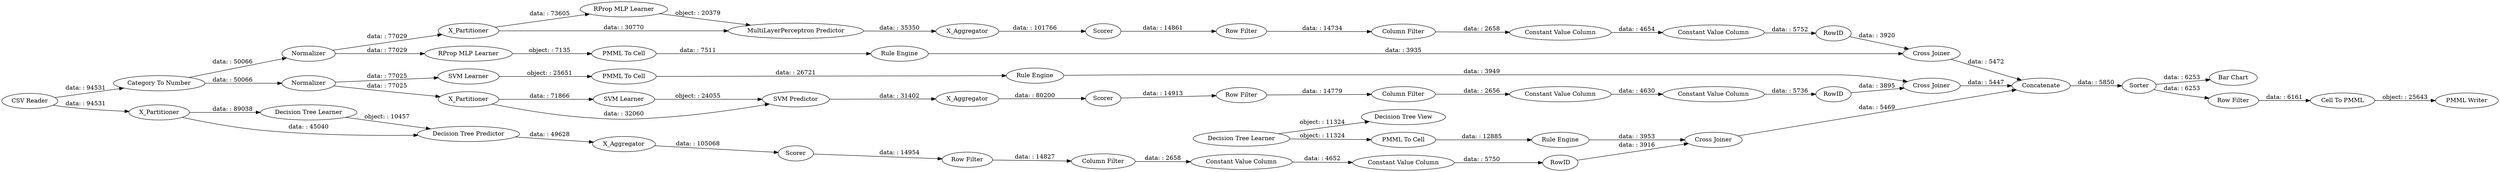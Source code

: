 digraph {
	"-4703904410671496246_2" [label=X_Partitioner]
	"69662837036291815_7" [label=X_Aggregator]
	"7532473806032728182_38" [label="Cross Joiner"]
	"-4703904410671496246_32" [label="Decision Tree Predictor"]
	"-1993269951901567562_34" [label="Rule Engine"]
	"-4703904410671496246_38" [label="Cross Joiner"]
	"4553754405035484272_60" [label=Concatenate]
	"4553754405035484272_54" [label="Cell To PMML"]
	"-2013238359106842030_292" [label="Constant Value Column"]
	"4159105557612667817_22" [label="PMML To Cell"]
	"4553754405035484272_61" [label="PMML Writer"]
	"4159105557612667817_34" [label="Rule Engine"]
	"-4703904410671496246_39" [label=Scorer]
	"4553754405035484272_52" [label=Sorter]
	"3466688714578810094_290" [label="Constant Value Column"]
	"4553754405035484272_59" [label="Bar Chart"]
	"-4703904410671496246_7" [label=X_Aggregator]
	"3466688714578810094_293" [label=RowID]
	"-2013238359106842030_294" [label="Column Filter"]
	"7532473806032728182_32" [label="MultiLayerPerceptron Predictor"]
	"-2013238359106842030_293" [label=RowID]
	"7532473806032728182_39" [label=Normalizer]
	"-2013238359106842030_290" [label="Constant Value Column"]
	"-6768143091113809524_34" [label="PMML To Cell"]
	"4553754405035484272_58" [label="Category To Number"]
	"4553754405035484272_65" [label="CSV Reader"]
	"3466688714578810094_294" [label="Column Filter"]
	"7532473806032728182_31" [label="RProp MLP Learner"]
	"-1993269951901567562_33" [label="Decision Tree Learner"]
	"3466688714578810094_292" [label="Constant Value Column"]
	"69662837036291815_39" [label="Cross Joiner"]
	"3466688714578810094_9" [label="Row Filter"]
	"7532473806032728182_40" [label=Scorer]
	"-2013238359106842030_9" [label="Row Filter"]
	"-1993269951901567562_35" [label="Decision Tree View"]
	"-7670673183056811043_294" [label="Column Filter"]
	"-7670673183056811043_290" [label="Constant Value Column"]
	"-4703904410671496246_31" [label="Decision Tree Learner"]
	"-7670673183056811043_293" [label=RowID]
	"69662837036291815_2" [label=X_Partitioner]
	"69662837036291815_31" [label="SVM Learner"]
	"69662837036291815_40" [label=Normalizer]
	"-6768143091113809524_35" [label="Rule Engine"]
	"69662837036291815_32" [label="SVM Predictor"]
	"-7670673183056811043_292" [label="Constant Value Column"]
	"-6768143091113809524_33" [label="SVM Learner"]
	"4159105557612667817_35" [label="RProp MLP Learner"]
	"4553754405035484272_53" [label="Row Filter"]
	"7532473806032728182_2" [label=X_Partitioner]
	"-7670673183056811043_9" [label="Row Filter"]
	"7532473806032728182_7" [label=X_Aggregator]
	"69662837036291815_41" [label=Scorer]
	"-1993269951901567562_28" [label="PMML To Cell"]
	"4159105557612667817_22" -> "4159105557612667817_34" [label="data: : 7511"]
	"4553754405035484272_58" -> "7532473806032728182_39" [label="data: : 50066"]
	"4553754405035484272_53" -> "4553754405035484272_54" [label="data: : 6161"]
	"-2013238359106842030_9" -> "-2013238359106842030_294" [label="data: : 14779"]
	"7532473806032728182_32" -> "7532473806032728182_7" [label="data: : 35350"]
	"-6768143091113809524_33" -> "-6768143091113809524_34" [label="object: : 25651"]
	"69662837036291815_2" -> "69662837036291815_31" [label="data: : 71866"]
	"69662837036291815_32" -> "69662837036291815_7" [label="data: : 31402"]
	"69662837036291815_41" -> "-2013238359106842030_9" [label="data: : 14913"]
	"69662837036291815_2" -> "69662837036291815_32" [label="data: : 32060"]
	"69662837036291815_40" -> "69662837036291815_2" [label="data: : 77025"]
	"3466688714578810094_293" -> "-4703904410671496246_38" [label="data: : 3916"]
	"7532473806032728182_39" -> "7532473806032728182_2" [label="data: : 77029"]
	"7532473806032728182_7" -> "7532473806032728182_40" [label="data: : 101766"]
	"7532473806032728182_2" -> "7532473806032728182_31" [label="data: : 73605"]
	"4553754405035484272_60" -> "4553754405035484272_52" [label="data: : 5850"]
	"7532473806032728182_31" -> "7532473806032728182_32" [label="object: : 20379"]
	"4553754405035484272_58" -> "69662837036291815_40" [label="data: : 50066"]
	"-1993269951901567562_33" -> "-1993269951901567562_28" [label="object: : 11324"]
	"-4703904410671496246_2" -> "-4703904410671496246_31" [label="data: : 89038"]
	"-7670673183056811043_293" -> "7532473806032728182_38" [label="data: : 3920"]
	"-2013238359106842030_293" -> "69662837036291815_39" [label="data: : 3895"]
	"3466688714578810094_9" -> "3466688714578810094_294" [label="data: : 14827"]
	"-4703904410671496246_39" -> "3466688714578810094_9" [label="data: : 14954"]
	"4159105557612667817_35" -> "4159105557612667817_22" [label="object: : 7135"]
	"-6768143091113809524_34" -> "-6768143091113809524_35" [label="data: : 26721"]
	"4553754405035484272_54" -> "4553754405035484272_61" [label="object: : 25643"]
	"-4703904410671496246_38" -> "4553754405035484272_60" [label="data: : 5469"]
	"-4703904410671496246_31" -> "-4703904410671496246_32" [label="object: : 10457"]
	"-1993269951901567562_34" -> "-4703904410671496246_38" [label="data: : 3953"]
	"-7670673183056811043_292" -> "-7670673183056811043_293" [label="data: : 5752"]
	"4159105557612667817_34" -> "7532473806032728182_38" [label="data: : 3935"]
	"-2013238359106842030_294" -> "-2013238359106842030_290" [label="data: : 2656"]
	"-1993269951901567562_28" -> "-1993269951901567562_34" [label="data: : 12885"]
	"4553754405035484272_52" -> "4553754405035484272_53" [label="data: : 6253"]
	"4553754405035484272_65" -> "-4703904410671496246_2" [label="data: : 94531"]
	"69662837036291815_39" -> "4553754405035484272_60" [label="data: : 5447"]
	"3466688714578810094_292" -> "3466688714578810094_293" [label="data: : 5750"]
	"7532473806032728182_39" -> "4159105557612667817_35" [label="data: : 77029"]
	"-2013238359106842030_290" -> "-2013238359106842030_292" [label="data: : 4630"]
	"-4703904410671496246_7" -> "-4703904410671496246_39" [label="data: : 105068"]
	"3466688714578810094_290" -> "3466688714578810094_292" [label="data: : 4652"]
	"-4703904410671496246_32" -> "-4703904410671496246_7" [label="data: : 49628"]
	"-4703904410671496246_2" -> "-4703904410671496246_32" [label="data: : 45040"]
	"-7670673183056811043_290" -> "-7670673183056811043_292" [label="data: : 4654"]
	"7532473806032728182_2" -> "7532473806032728182_32" [label="data: : 30770"]
	"4553754405035484272_52" -> "4553754405035484272_59" [label="data: : 6253"]
	"-7670673183056811043_294" -> "-7670673183056811043_290" [label="data: : 2658"]
	"-2013238359106842030_292" -> "-2013238359106842030_293" [label="data: : 5736"]
	"69662837036291815_31" -> "69662837036291815_32" [label="object: : 24055"]
	"-1993269951901567562_33" -> "-1993269951901567562_35" [label="object: : 11324"]
	"7532473806032728182_38" -> "4553754405035484272_60" [label="data: : 5472"]
	"7532473806032728182_40" -> "-7670673183056811043_9" [label="data: : 14861"]
	"69662837036291815_40" -> "-6768143091113809524_33" [label="data: : 77025"]
	"3466688714578810094_294" -> "3466688714578810094_290" [label="data: : 2658"]
	"4553754405035484272_65" -> "4553754405035484272_58" [label="data: : 94531"]
	"-7670673183056811043_9" -> "-7670673183056811043_294" [label="data: : 14734"]
	"-6768143091113809524_35" -> "69662837036291815_39" [label="data: : 3949"]
	"69662837036291815_7" -> "69662837036291815_41" [label="data: : 80200"]
	rankdir=LR
}
